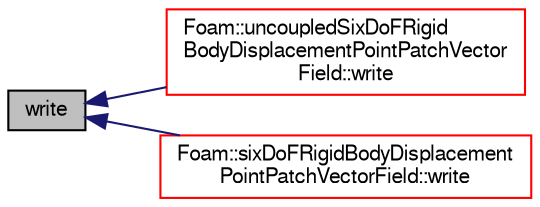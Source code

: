 digraph "write"
{
  bgcolor="transparent";
  edge [fontname="FreeSans",fontsize="10",labelfontname="FreeSans",labelfontsize="10"];
  node [fontname="FreeSans",fontsize="10",shape=record];
  rankdir="LR";
  Node1726 [label="write",height=0.2,width=0.4,color="black", fillcolor="grey75", style="filled", fontcolor="black"];
  Node1726 -> Node1727 [dir="back",color="midnightblue",fontsize="10",style="solid",fontname="FreeSans"];
  Node1727 [label="Foam::uncoupledSixDoFRigid\lBodyDisplacementPointPatchVector\lField::write",height=0.2,width=0.4,color="red",URL="$a29474.html#a293fdfec8bdfbd5c3913ab4c9f3454ff",tooltip="Write. "];
  Node1726 -> Node1730 [dir="back",color="midnightblue",fontsize="10",style="solid",fontname="FreeSans"];
  Node1730 [label="Foam::sixDoFRigidBodyDisplacement\lPointPatchVectorField::write",height=0.2,width=0.4,color="red",URL="$a29470.html#a293fdfec8bdfbd5c3913ab4c9f3454ff",tooltip="Write. "];
}
